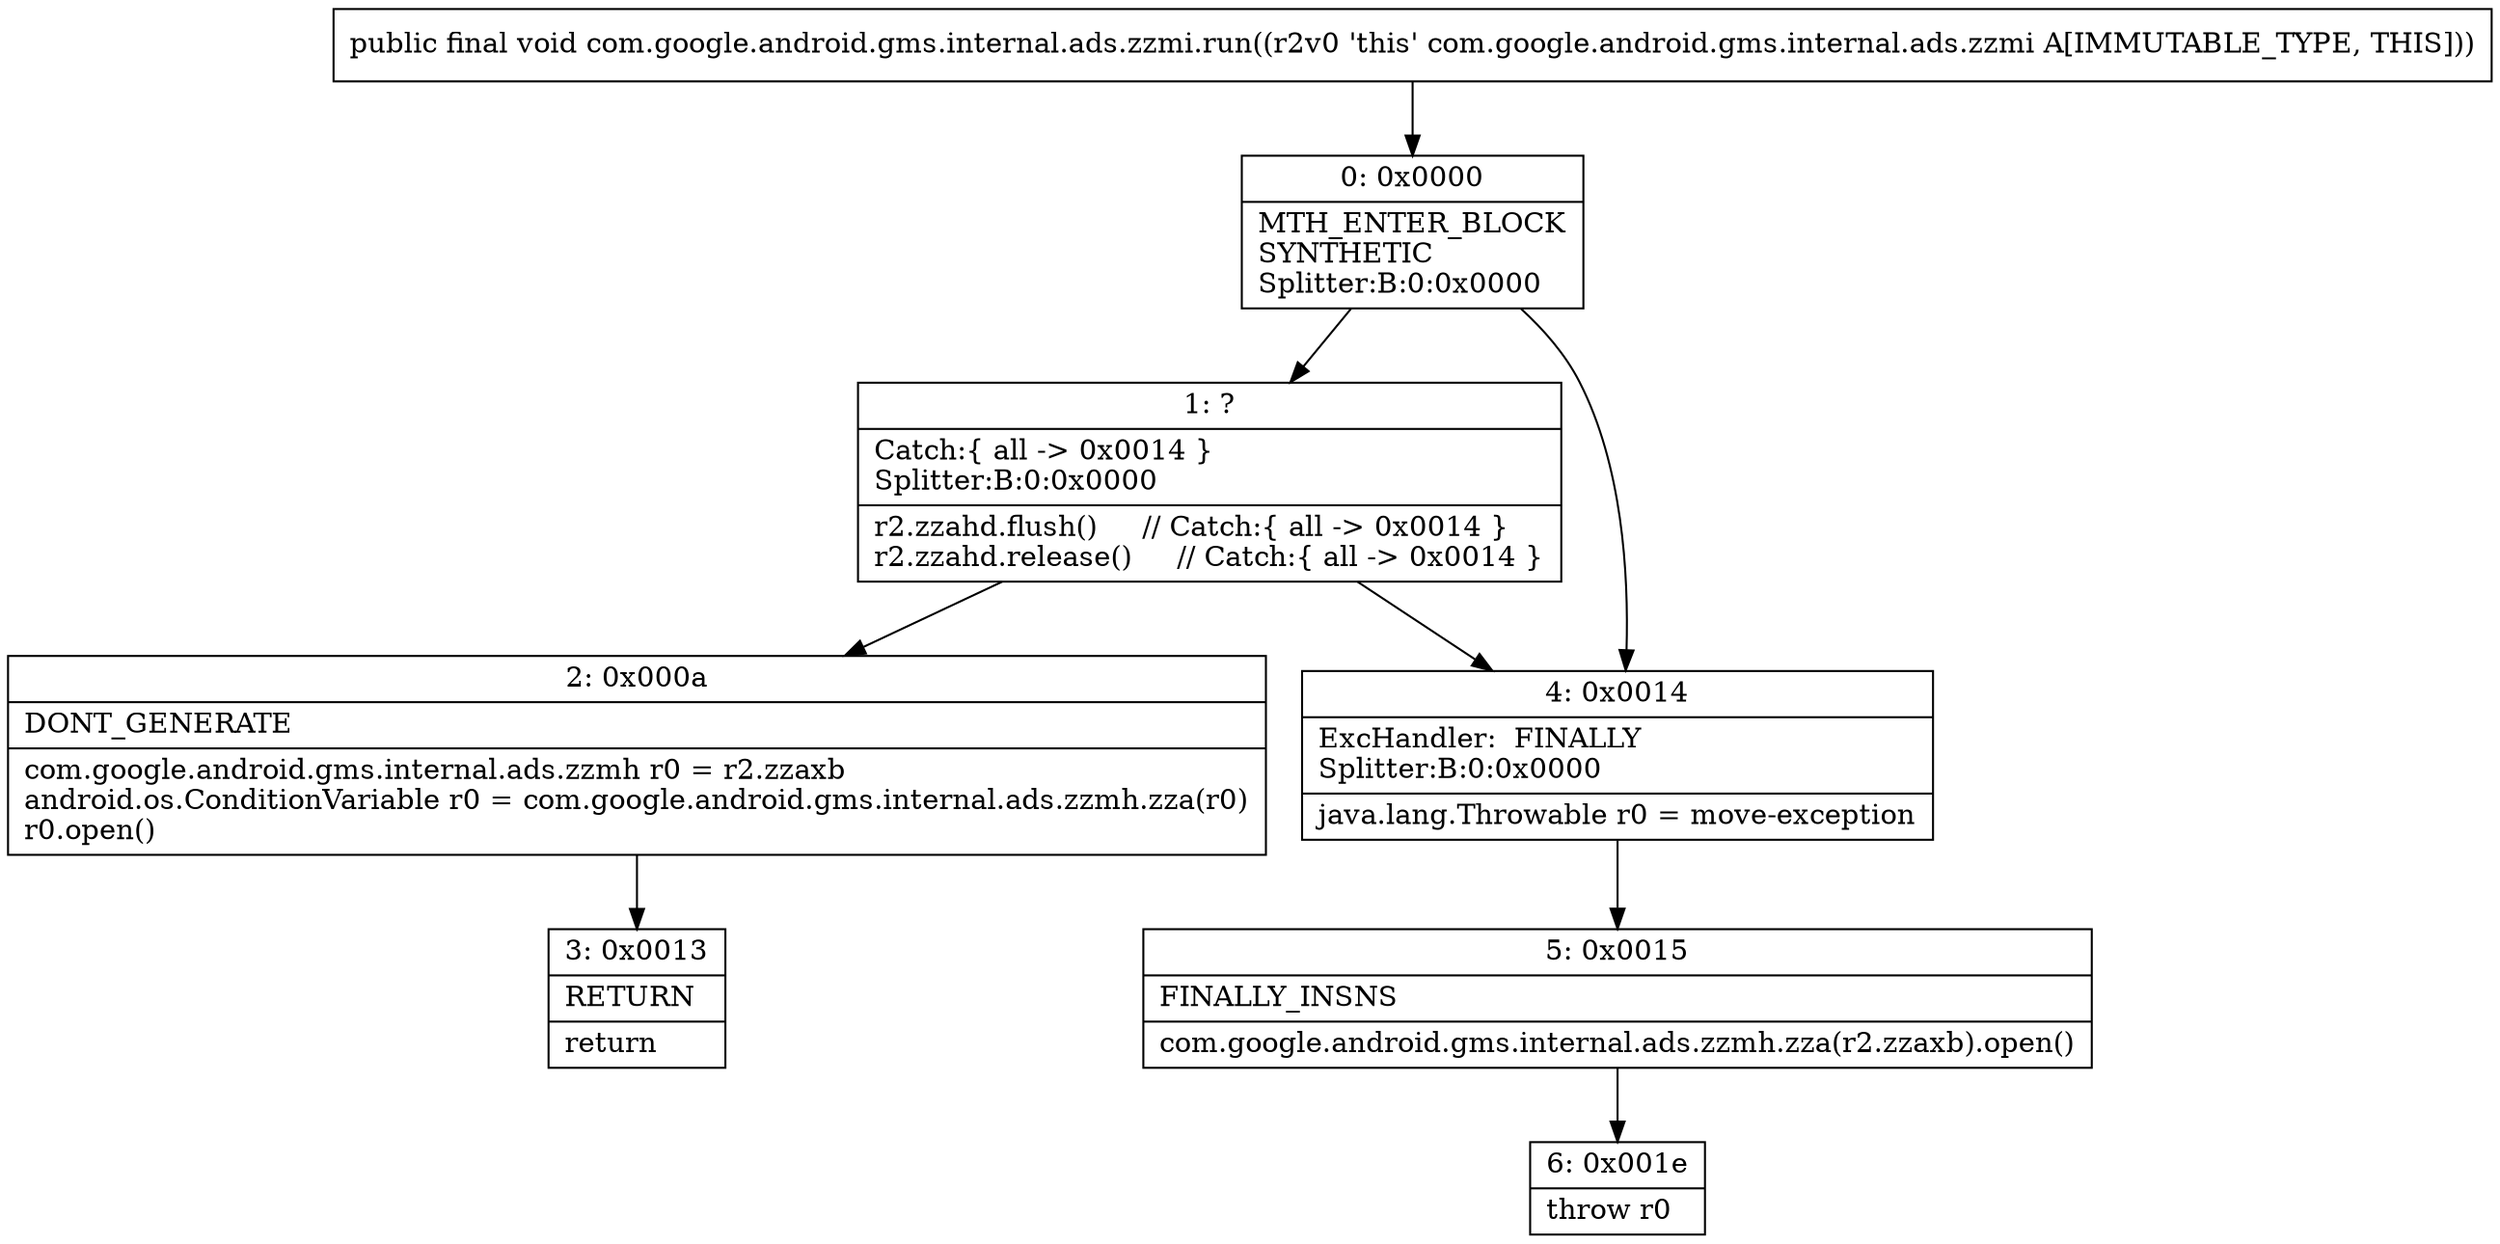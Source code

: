 digraph "CFG forcom.google.android.gms.internal.ads.zzmi.run()V" {
Node_0 [shape=record,label="{0\:\ 0x0000|MTH_ENTER_BLOCK\lSYNTHETIC\lSplitter:B:0:0x0000\l}"];
Node_1 [shape=record,label="{1\:\ ?|Catch:\{ all \-\> 0x0014 \}\lSplitter:B:0:0x0000\l|r2.zzahd.flush()     \/\/ Catch:\{ all \-\> 0x0014 \}\lr2.zzahd.release()     \/\/ Catch:\{ all \-\> 0x0014 \}\l}"];
Node_2 [shape=record,label="{2\:\ 0x000a|DONT_GENERATE\l|com.google.android.gms.internal.ads.zzmh r0 = r2.zzaxb\landroid.os.ConditionVariable r0 = com.google.android.gms.internal.ads.zzmh.zza(r0)\lr0.open()\l}"];
Node_3 [shape=record,label="{3\:\ 0x0013|RETURN\l|return\l}"];
Node_4 [shape=record,label="{4\:\ 0x0014|ExcHandler:  FINALLY\lSplitter:B:0:0x0000\l|java.lang.Throwable r0 = move\-exception\l}"];
Node_5 [shape=record,label="{5\:\ 0x0015|FINALLY_INSNS\l|com.google.android.gms.internal.ads.zzmh.zza(r2.zzaxb).open()\l}"];
Node_6 [shape=record,label="{6\:\ 0x001e|throw r0\l}"];
MethodNode[shape=record,label="{public final void com.google.android.gms.internal.ads.zzmi.run((r2v0 'this' com.google.android.gms.internal.ads.zzmi A[IMMUTABLE_TYPE, THIS])) }"];
MethodNode -> Node_0;
Node_0 -> Node_1;
Node_0 -> Node_4;
Node_1 -> Node_2;
Node_1 -> Node_4;
Node_2 -> Node_3;
Node_4 -> Node_5;
Node_5 -> Node_6;
}

